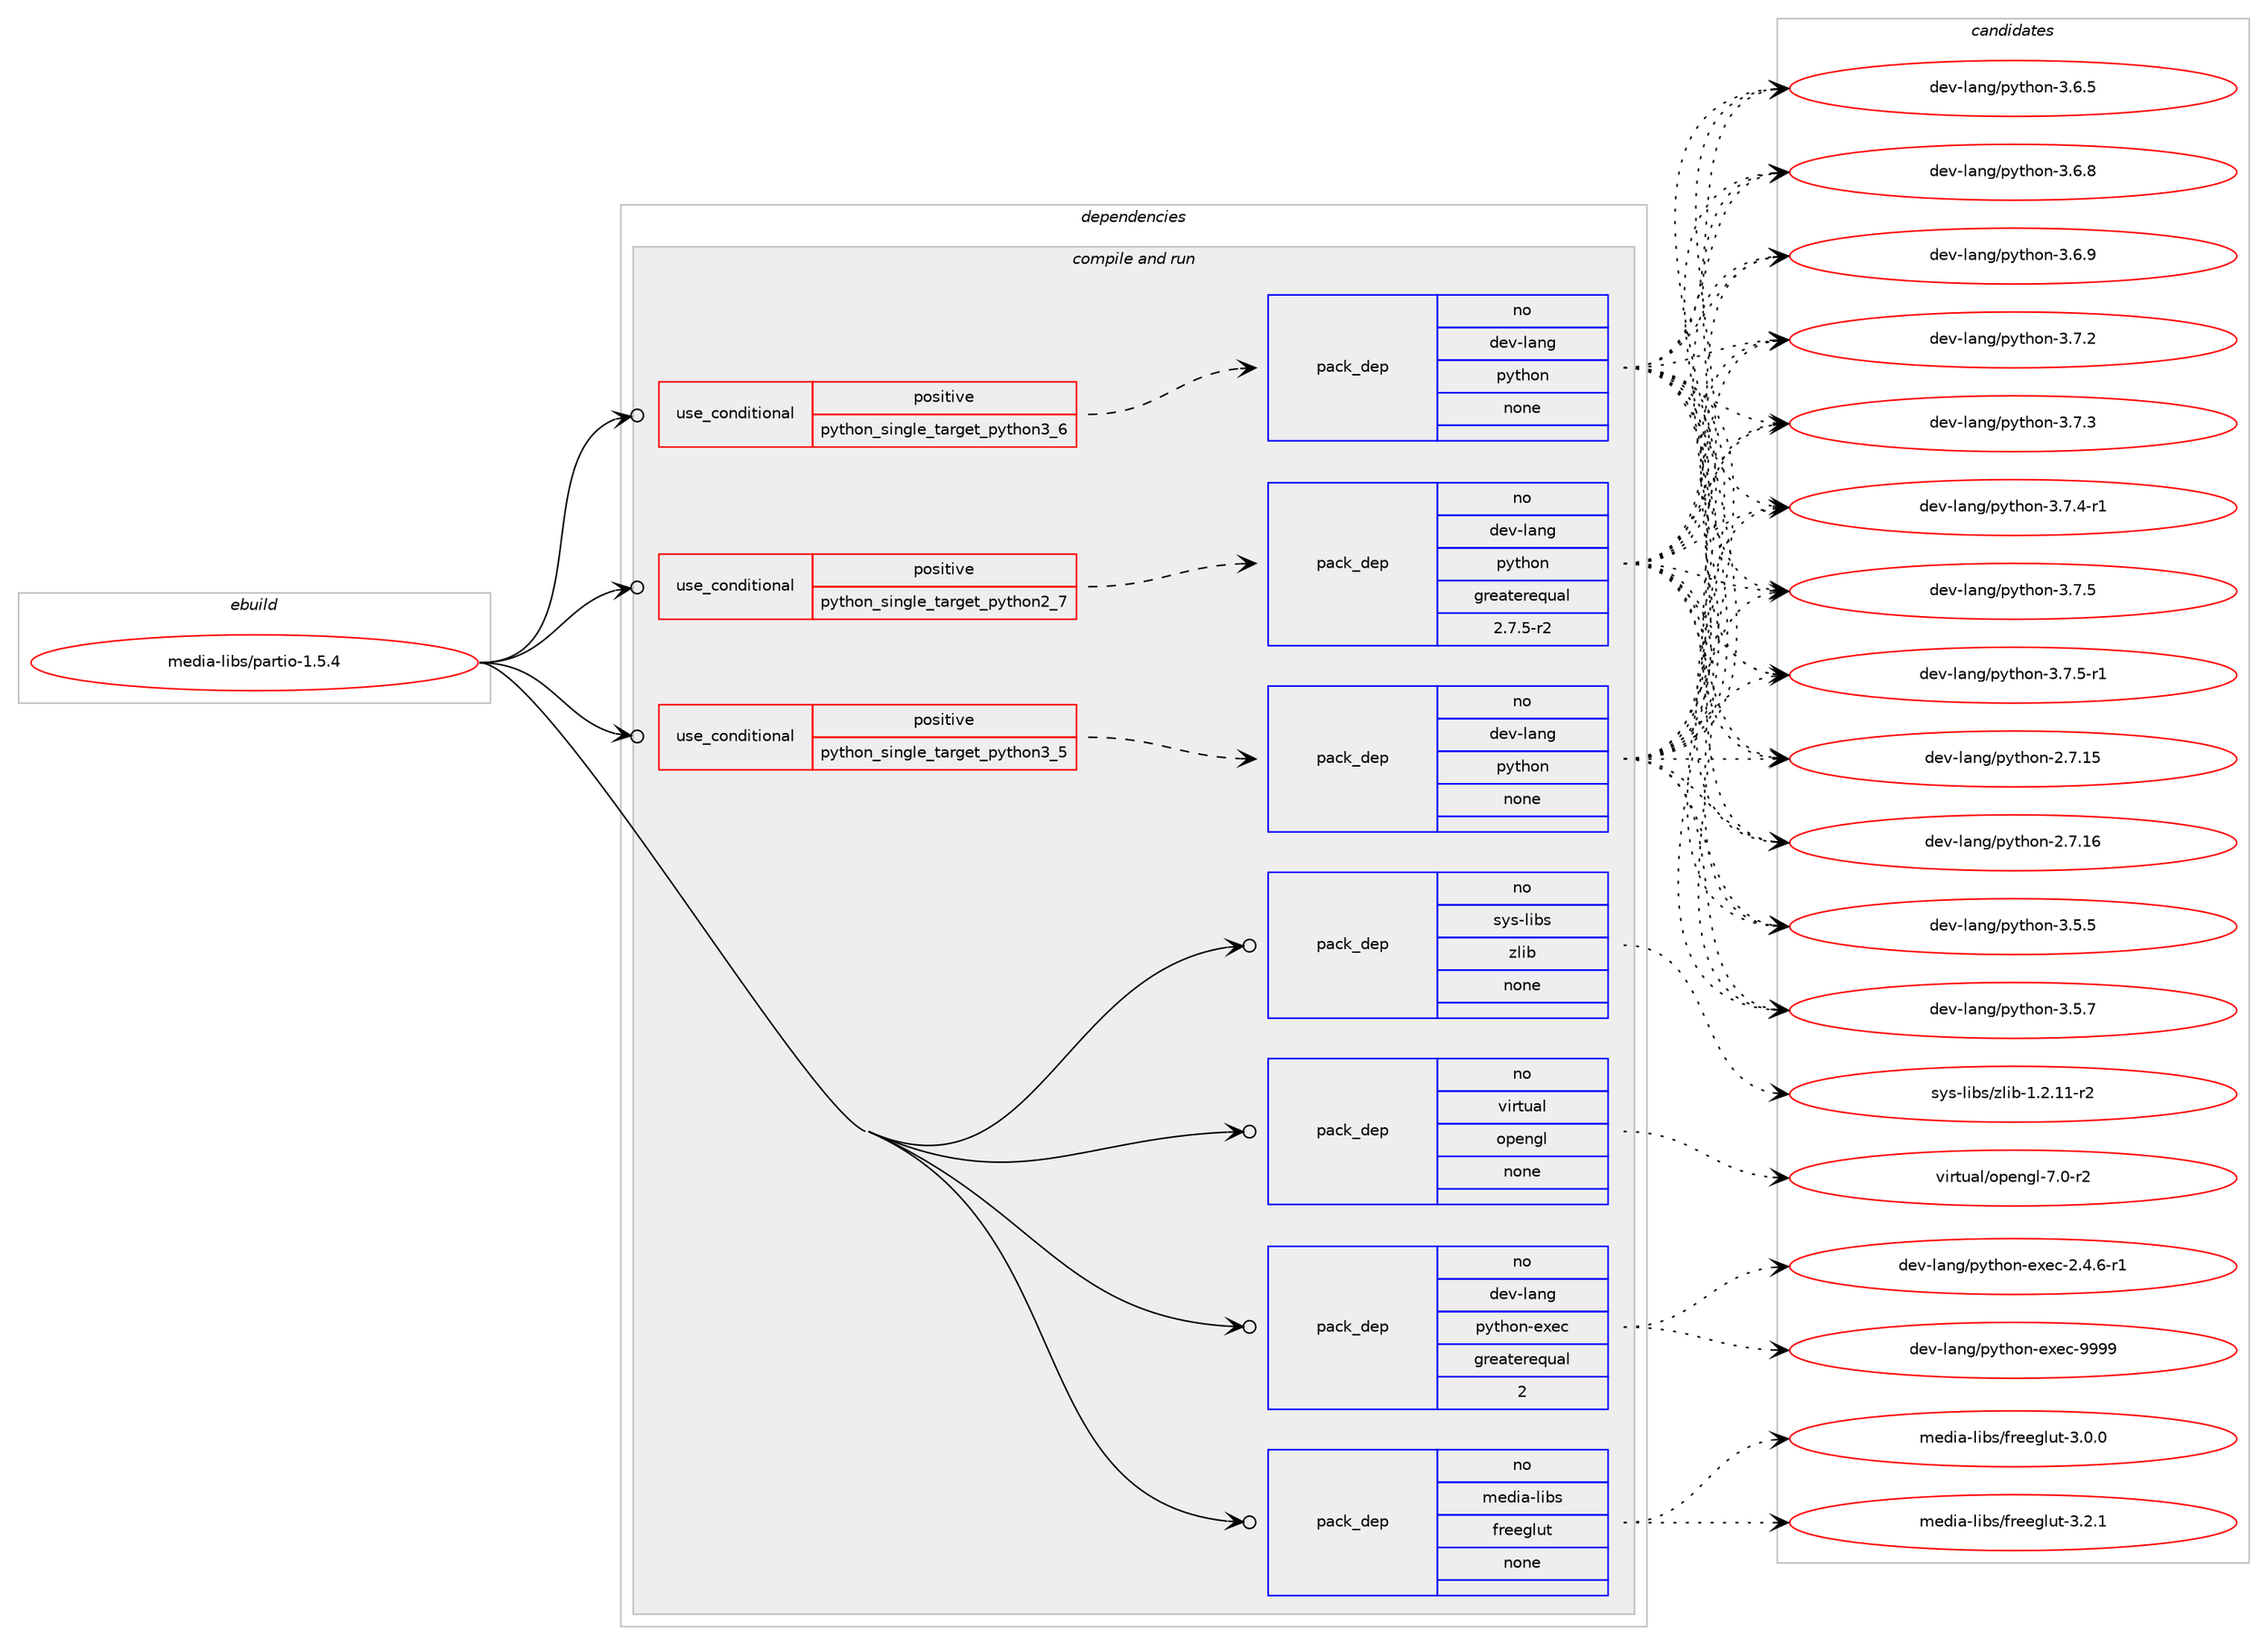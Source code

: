 digraph prolog {

# *************
# Graph options
# *************

newrank=true;
concentrate=true;
compound=true;
graph [rankdir=LR,fontname=Helvetica,fontsize=10,ranksep=1.5];#, ranksep=2.5, nodesep=0.2];
edge  [arrowhead=vee];
node  [fontname=Helvetica,fontsize=10];

# **********
# The ebuild
# **********

subgraph cluster_leftcol {
color=gray;
rank=same;
label=<<i>ebuild</i>>;
id [label="media-libs/partio-1.5.4", color=red, width=4, href="../media-libs/partio-1.5.4.svg"];
}

# ****************
# The dependencies
# ****************

subgraph cluster_midcol {
color=gray;
label=<<i>dependencies</i>>;
subgraph cluster_compile {
fillcolor="#eeeeee";
style=filled;
label=<<i>compile</i>>;
}
subgraph cluster_compileandrun {
fillcolor="#eeeeee";
style=filled;
label=<<i>compile and run</i>>;
subgraph cond192583 {
dependency791083 [label=<<TABLE BORDER="0" CELLBORDER="1" CELLSPACING="0" CELLPADDING="4"><TR><TD ROWSPAN="3" CELLPADDING="10">use_conditional</TD></TR><TR><TD>positive</TD></TR><TR><TD>python_single_target_python2_7</TD></TR></TABLE>>, shape=none, color=red];
subgraph pack584684 {
dependency791084 [label=<<TABLE BORDER="0" CELLBORDER="1" CELLSPACING="0" CELLPADDING="4" WIDTH="220"><TR><TD ROWSPAN="6" CELLPADDING="30">pack_dep</TD></TR><TR><TD WIDTH="110">no</TD></TR><TR><TD>dev-lang</TD></TR><TR><TD>python</TD></TR><TR><TD>greaterequal</TD></TR><TR><TD>2.7.5-r2</TD></TR></TABLE>>, shape=none, color=blue];
}
dependency791083:e -> dependency791084:w [weight=20,style="dashed",arrowhead="vee"];
}
id:e -> dependency791083:w [weight=20,style="solid",arrowhead="odotvee"];
subgraph cond192584 {
dependency791085 [label=<<TABLE BORDER="0" CELLBORDER="1" CELLSPACING="0" CELLPADDING="4"><TR><TD ROWSPAN="3" CELLPADDING="10">use_conditional</TD></TR><TR><TD>positive</TD></TR><TR><TD>python_single_target_python3_5</TD></TR></TABLE>>, shape=none, color=red];
subgraph pack584685 {
dependency791086 [label=<<TABLE BORDER="0" CELLBORDER="1" CELLSPACING="0" CELLPADDING="4" WIDTH="220"><TR><TD ROWSPAN="6" CELLPADDING="30">pack_dep</TD></TR><TR><TD WIDTH="110">no</TD></TR><TR><TD>dev-lang</TD></TR><TR><TD>python</TD></TR><TR><TD>none</TD></TR><TR><TD></TD></TR></TABLE>>, shape=none, color=blue];
}
dependency791085:e -> dependency791086:w [weight=20,style="dashed",arrowhead="vee"];
}
id:e -> dependency791085:w [weight=20,style="solid",arrowhead="odotvee"];
subgraph cond192585 {
dependency791087 [label=<<TABLE BORDER="0" CELLBORDER="1" CELLSPACING="0" CELLPADDING="4"><TR><TD ROWSPAN="3" CELLPADDING="10">use_conditional</TD></TR><TR><TD>positive</TD></TR><TR><TD>python_single_target_python3_6</TD></TR></TABLE>>, shape=none, color=red];
subgraph pack584686 {
dependency791088 [label=<<TABLE BORDER="0" CELLBORDER="1" CELLSPACING="0" CELLPADDING="4" WIDTH="220"><TR><TD ROWSPAN="6" CELLPADDING="30">pack_dep</TD></TR><TR><TD WIDTH="110">no</TD></TR><TR><TD>dev-lang</TD></TR><TR><TD>python</TD></TR><TR><TD>none</TD></TR><TR><TD></TD></TR></TABLE>>, shape=none, color=blue];
}
dependency791087:e -> dependency791088:w [weight=20,style="dashed",arrowhead="vee"];
}
id:e -> dependency791087:w [weight=20,style="solid",arrowhead="odotvee"];
subgraph pack584687 {
dependency791089 [label=<<TABLE BORDER="0" CELLBORDER="1" CELLSPACING="0" CELLPADDING="4" WIDTH="220"><TR><TD ROWSPAN="6" CELLPADDING="30">pack_dep</TD></TR><TR><TD WIDTH="110">no</TD></TR><TR><TD>dev-lang</TD></TR><TR><TD>python-exec</TD></TR><TR><TD>greaterequal</TD></TR><TR><TD>2</TD></TR></TABLE>>, shape=none, color=blue];
}
id:e -> dependency791089:w [weight=20,style="solid",arrowhead="odotvee"];
subgraph pack584688 {
dependency791090 [label=<<TABLE BORDER="0" CELLBORDER="1" CELLSPACING="0" CELLPADDING="4" WIDTH="220"><TR><TD ROWSPAN="6" CELLPADDING="30">pack_dep</TD></TR><TR><TD WIDTH="110">no</TD></TR><TR><TD>media-libs</TD></TR><TR><TD>freeglut</TD></TR><TR><TD>none</TD></TR><TR><TD></TD></TR></TABLE>>, shape=none, color=blue];
}
id:e -> dependency791090:w [weight=20,style="solid",arrowhead="odotvee"];
subgraph pack584689 {
dependency791091 [label=<<TABLE BORDER="0" CELLBORDER="1" CELLSPACING="0" CELLPADDING="4" WIDTH="220"><TR><TD ROWSPAN="6" CELLPADDING="30">pack_dep</TD></TR><TR><TD WIDTH="110">no</TD></TR><TR><TD>sys-libs</TD></TR><TR><TD>zlib</TD></TR><TR><TD>none</TD></TR><TR><TD></TD></TR></TABLE>>, shape=none, color=blue];
}
id:e -> dependency791091:w [weight=20,style="solid",arrowhead="odotvee"];
subgraph pack584690 {
dependency791092 [label=<<TABLE BORDER="0" CELLBORDER="1" CELLSPACING="0" CELLPADDING="4" WIDTH="220"><TR><TD ROWSPAN="6" CELLPADDING="30">pack_dep</TD></TR><TR><TD WIDTH="110">no</TD></TR><TR><TD>virtual</TD></TR><TR><TD>opengl</TD></TR><TR><TD>none</TD></TR><TR><TD></TD></TR></TABLE>>, shape=none, color=blue];
}
id:e -> dependency791092:w [weight=20,style="solid",arrowhead="odotvee"];
}
subgraph cluster_run {
fillcolor="#eeeeee";
style=filled;
label=<<i>run</i>>;
}
}

# **************
# The candidates
# **************

subgraph cluster_choices {
rank=same;
color=gray;
label=<<i>candidates</i>>;

subgraph choice584684 {
color=black;
nodesep=1;
choice10010111845108971101034711212111610411111045504655464953 [label="dev-lang/python-2.7.15", color=red, width=4,href="../dev-lang/python-2.7.15.svg"];
choice10010111845108971101034711212111610411111045504655464954 [label="dev-lang/python-2.7.16", color=red, width=4,href="../dev-lang/python-2.7.16.svg"];
choice100101118451089711010347112121116104111110455146534653 [label="dev-lang/python-3.5.5", color=red, width=4,href="../dev-lang/python-3.5.5.svg"];
choice100101118451089711010347112121116104111110455146534655 [label="dev-lang/python-3.5.7", color=red, width=4,href="../dev-lang/python-3.5.7.svg"];
choice100101118451089711010347112121116104111110455146544653 [label="dev-lang/python-3.6.5", color=red, width=4,href="../dev-lang/python-3.6.5.svg"];
choice100101118451089711010347112121116104111110455146544656 [label="dev-lang/python-3.6.8", color=red, width=4,href="../dev-lang/python-3.6.8.svg"];
choice100101118451089711010347112121116104111110455146544657 [label="dev-lang/python-3.6.9", color=red, width=4,href="../dev-lang/python-3.6.9.svg"];
choice100101118451089711010347112121116104111110455146554650 [label="dev-lang/python-3.7.2", color=red, width=4,href="../dev-lang/python-3.7.2.svg"];
choice100101118451089711010347112121116104111110455146554651 [label="dev-lang/python-3.7.3", color=red, width=4,href="../dev-lang/python-3.7.3.svg"];
choice1001011184510897110103471121211161041111104551465546524511449 [label="dev-lang/python-3.7.4-r1", color=red, width=4,href="../dev-lang/python-3.7.4-r1.svg"];
choice100101118451089711010347112121116104111110455146554653 [label="dev-lang/python-3.7.5", color=red, width=4,href="../dev-lang/python-3.7.5.svg"];
choice1001011184510897110103471121211161041111104551465546534511449 [label="dev-lang/python-3.7.5-r1", color=red, width=4,href="../dev-lang/python-3.7.5-r1.svg"];
dependency791084:e -> choice10010111845108971101034711212111610411111045504655464953:w [style=dotted,weight="100"];
dependency791084:e -> choice10010111845108971101034711212111610411111045504655464954:w [style=dotted,weight="100"];
dependency791084:e -> choice100101118451089711010347112121116104111110455146534653:w [style=dotted,weight="100"];
dependency791084:e -> choice100101118451089711010347112121116104111110455146534655:w [style=dotted,weight="100"];
dependency791084:e -> choice100101118451089711010347112121116104111110455146544653:w [style=dotted,weight="100"];
dependency791084:e -> choice100101118451089711010347112121116104111110455146544656:w [style=dotted,weight="100"];
dependency791084:e -> choice100101118451089711010347112121116104111110455146544657:w [style=dotted,weight="100"];
dependency791084:e -> choice100101118451089711010347112121116104111110455146554650:w [style=dotted,weight="100"];
dependency791084:e -> choice100101118451089711010347112121116104111110455146554651:w [style=dotted,weight="100"];
dependency791084:e -> choice1001011184510897110103471121211161041111104551465546524511449:w [style=dotted,weight="100"];
dependency791084:e -> choice100101118451089711010347112121116104111110455146554653:w [style=dotted,weight="100"];
dependency791084:e -> choice1001011184510897110103471121211161041111104551465546534511449:w [style=dotted,weight="100"];
}
subgraph choice584685 {
color=black;
nodesep=1;
choice10010111845108971101034711212111610411111045504655464953 [label="dev-lang/python-2.7.15", color=red, width=4,href="../dev-lang/python-2.7.15.svg"];
choice10010111845108971101034711212111610411111045504655464954 [label="dev-lang/python-2.7.16", color=red, width=4,href="../dev-lang/python-2.7.16.svg"];
choice100101118451089711010347112121116104111110455146534653 [label="dev-lang/python-3.5.5", color=red, width=4,href="../dev-lang/python-3.5.5.svg"];
choice100101118451089711010347112121116104111110455146534655 [label="dev-lang/python-3.5.7", color=red, width=4,href="../dev-lang/python-3.5.7.svg"];
choice100101118451089711010347112121116104111110455146544653 [label="dev-lang/python-3.6.5", color=red, width=4,href="../dev-lang/python-3.6.5.svg"];
choice100101118451089711010347112121116104111110455146544656 [label="dev-lang/python-3.6.8", color=red, width=4,href="../dev-lang/python-3.6.8.svg"];
choice100101118451089711010347112121116104111110455146544657 [label="dev-lang/python-3.6.9", color=red, width=4,href="../dev-lang/python-3.6.9.svg"];
choice100101118451089711010347112121116104111110455146554650 [label="dev-lang/python-3.7.2", color=red, width=4,href="../dev-lang/python-3.7.2.svg"];
choice100101118451089711010347112121116104111110455146554651 [label="dev-lang/python-3.7.3", color=red, width=4,href="../dev-lang/python-3.7.3.svg"];
choice1001011184510897110103471121211161041111104551465546524511449 [label="dev-lang/python-3.7.4-r1", color=red, width=4,href="../dev-lang/python-3.7.4-r1.svg"];
choice100101118451089711010347112121116104111110455146554653 [label="dev-lang/python-3.7.5", color=red, width=4,href="../dev-lang/python-3.7.5.svg"];
choice1001011184510897110103471121211161041111104551465546534511449 [label="dev-lang/python-3.7.5-r1", color=red, width=4,href="../dev-lang/python-3.7.5-r1.svg"];
dependency791086:e -> choice10010111845108971101034711212111610411111045504655464953:w [style=dotted,weight="100"];
dependency791086:e -> choice10010111845108971101034711212111610411111045504655464954:w [style=dotted,weight="100"];
dependency791086:e -> choice100101118451089711010347112121116104111110455146534653:w [style=dotted,weight="100"];
dependency791086:e -> choice100101118451089711010347112121116104111110455146534655:w [style=dotted,weight="100"];
dependency791086:e -> choice100101118451089711010347112121116104111110455146544653:w [style=dotted,weight="100"];
dependency791086:e -> choice100101118451089711010347112121116104111110455146544656:w [style=dotted,weight="100"];
dependency791086:e -> choice100101118451089711010347112121116104111110455146544657:w [style=dotted,weight="100"];
dependency791086:e -> choice100101118451089711010347112121116104111110455146554650:w [style=dotted,weight="100"];
dependency791086:e -> choice100101118451089711010347112121116104111110455146554651:w [style=dotted,weight="100"];
dependency791086:e -> choice1001011184510897110103471121211161041111104551465546524511449:w [style=dotted,weight="100"];
dependency791086:e -> choice100101118451089711010347112121116104111110455146554653:w [style=dotted,weight="100"];
dependency791086:e -> choice1001011184510897110103471121211161041111104551465546534511449:w [style=dotted,weight="100"];
}
subgraph choice584686 {
color=black;
nodesep=1;
choice10010111845108971101034711212111610411111045504655464953 [label="dev-lang/python-2.7.15", color=red, width=4,href="../dev-lang/python-2.7.15.svg"];
choice10010111845108971101034711212111610411111045504655464954 [label="dev-lang/python-2.7.16", color=red, width=4,href="../dev-lang/python-2.7.16.svg"];
choice100101118451089711010347112121116104111110455146534653 [label="dev-lang/python-3.5.5", color=red, width=4,href="../dev-lang/python-3.5.5.svg"];
choice100101118451089711010347112121116104111110455146534655 [label="dev-lang/python-3.5.7", color=red, width=4,href="../dev-lang/python-3.5.7.svg"];
choice100101118451089711010347112121116104111110455146544653 [label="dev-lang/python-3.6.5", color=red, width=4,href="../dev-lang/python-3.6.5.svg"];
choice100101118451089711010347112121116104111110455146544656 [label="dev-lang/python-3.6.8", color=red, width=4,href="../dev-lang/python-3.6.8.svg"];
choice100101118451089711010347112121116104111110455146544657 [label="dev-lang/python-3.6.9", color=red, width=4,href="../dev-lang/python-3.6.9.svg"];
choice100101118451089711010347112121116104111110455146554650 [label="dev-lang/python-3.7.2", color=red, width=4,href="../dev-lang/python-3.7.2.svg"];
choice100101118451089711010347112121116104111110455146554651 [label="dev-lang/python-3.7.3", color=red, width=4,href="../dev-lang/python-3.7.3.svg"];
choice1001011184510897110103471121211161041111104551465546524511449 [label="dev-lang/python-3.7.4-r1", color=red, width=4,href="../dev-lang/python-3.7.4-r1.svg"];
choice100101118451089711010347112121116104111110455146554653 [label="dev-lang/python-3.7.5", color=red, width=4,href="../dev-lang/python-3.7.5.svg"];
choice1001011184510897110103471121211161041111104551465546534511449 [label="dev-lang/python-3.7.5-r1", color=red, width=4,href="../dev-lang/python-3.7.5-r1.svg"];
dependency791088:e -> choice10010111845108971101034711212111610411111045504655464953:w [style=dotted,weight="100"];
dependency791088:e -> choice10010111845108971101034711212111610411111045504655464954:w [style=dotted,weight="100"];
dependency791088:e -> choice100101118451089711010347112121116104111110455146534653:w [style=dotted,weight="100"];
dependency791088:e -> choice100101118451089711010347112121116104111110455146534655:w [style=dotted,weight="100"];
dependency791088:e -> choice100101118451089711010347112121116104111110455146544653:w [style=dotted,weight="100"];
dependency791088:e -> choice100101118451089711010347112121116104111110455146544656:w [style=dotted,weight="100"];
dependency791088:e -> choice100101118451089711010347112121116104111110455146544657:w [style=dotted,weight="100"];
dependency791088:e -> choice100101118451089711010347112121116104111110455146554650:w [style=dotted,weight="100"];
dependency791088:e -> choice100101118451089711010347112121116104111110455146554651:w [style=dotted,weight="100"];
dependency791088:e -> choice1001011184510897110103471121211161041111104551465546524511449:w [style=dotted,weight="100"];
dependency791088:e -> choice100101118451089711010347112121116104111110455146554653:w [style=dotted,weight="100"];
dependency791088:e -> choice1001011184510897110103471121211161041111104551465546534511449:w [style=dotted,weight="100"];
}
subgraph choice584687 {
color=black;
nodesep=1;
choice10010111845108971101034711212111610411111045101120101994550465246544511449 [label="dev-lang/python-exec-2.4.6-r1", color=red, width=4,href="../dev-lang/python-exec-2.4.6-r1.svg"];
choice10010111845108971101034711212111610411111045101120101994557575757 [label="dev-lang/python-exec-9999", color=red, width=4,href="../dev-lang/python-exec-9999.svg"];
dependency791089:e -> choice10010111845108971101034711212111610411111045101120101994550465246544511449:w [style=dotted,weight="100"];
dependency791089:e -> choice10010111845108971101034711212111610411111045101120101994557575757:w [style=dotted,weight="100"];
}
subgraph choice584688 {
color=black;
nodesep=1;
choice10910110010597451081059811547102114101101103108117116455146484648 [label="media-libs/freeglut-3.0.0", color=red, width=4,href="../media-libs/freeglut-3.0.0.svg"];
choice10910110010597451081059811547102114101101103108117116455146504649 [label="media-libs/freeglut-3.2.1", color=red, width=4,href="../media-libs/freeglut-3.2.1.svg"];
dependency791090:e -> choice10910110010597451081059811547102114101101103108117116455146484648:w [style=dotted,weight="100"];
dependency791090:e -> choice10910110010597451081059811547102114101101103108117116455146504649:w [style=dotted,weight="100"];
}
subgraph choice584689 {
color=black;
nodesep=1;
choice11512111545108105981154712210810598454946504649494511450 [label="sys-libs/zlib-1.2.11-r2", color=red, width=4,href="../sys-libs/zlib-1.2.11-r2.svg"];
dependency791091:e -> choice11512111545108105981154712210810598454946504649494511450:w [style=dotted,weight="100"];
}
subgraph choice584690 {
color=black;
nodesep=1;
choice1181051141161179710847111112101110103108455546484511450 [label="virtual/opengl-7.0-r2", color=red, width=4,href="../virtual/opengl-7.0-r2.svg"];
dependency791092:e -> choice1181051141161179710847111112101110103108455546484511450:w [style=dotted,weight="100"];
}
}

}
